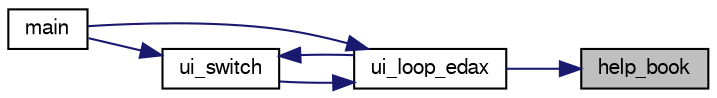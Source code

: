 digraph "help_book"
{
 // LATEX_PDF_SIZE
  bgcolor="transparent";
  edge [fontname="FreeSans",fontsize="10",labelfontname="FreeSans",labelfontsize="10"];
  node [fontname="FreeSans",fontsize="10",shape=record];
  rankdir="RL";
  Node1 [label="help_book",height=0.2,width=0.4,color="black", fillcolor="grey75", style="filled", fontcolor="black",tooltip="print book's help."];
  Node1 -> Node2 [dir="back",color="midnightblue",fontsize="10",style="solid",fontname="FreeSans"];
  Node2 [label="ui_loop_edax",height=0.2,width=0.4,color="black",URL="$edax_8c.html#a2354b96c7688bae32bedb6203d672f50",tooltip="Loop event."];
  Node2 -> Node3 [dir="back",color="midnightblue",fontsize="10",style="solid",fontname="FreeSans"];
  Node3 [label="main",height=0.2,width=0.4,color="black",URL="$main_8c.html#a3c04138a5bfe5d72780bb7e82a18e627",tooltip="edax main function."];
  Node2 -> Node4 [dir="back",color="midnightblue",fontsize="10",style="solid",fontname="FreeSans"];
  Node4 [label="ui_switch",height=0.2,width=0.4,color="black",URL="$ui_8c.html#a4234d6b0fd690186ef0ec2fc2eba2d4d",tooltip="Switch between different User Interface."];
  Node4 -> Node3 [dir="back",color="midnightblue",fontsize="10",style="solid",fontname="FreeSans"];
  Node4 -> Node2 [dir="back",color="midnightblue",fontsize="10",style="solid",fontname="FreeSans"];
}
